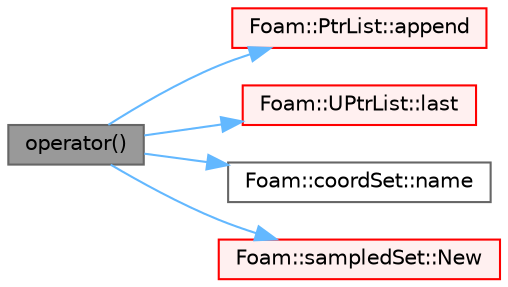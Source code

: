digraph "operator()"
{
 // LATEX_PDF_SIZE
  bgcolor="transparent";
  edge [fontname=Helvetica,fontsize=10,labelfontname=Helvetica,labelfontsize=10];
  node [fontname=Helvetica,fontsize=10,shape=box,height=0.2,width=0.4];
  rankdir="LR";
  Node1 [id="Node000001",label="operator()",height=0.2,width=0.4,color="gray40", fillcolor="grey60", style="filled", fontcolor="black",tooltip=" "];
  Node1 -> Node2 [id="edge1_Node000001_Node000002",color="steelblue1",style="solid",tooltip=" "];
  Node2 [id="Node000002",label="Foam::PtrList::append",height=0.2,width=0.4,color="red", fillcolor="#FFF0F0", style="filled",URL="$classFoam_1_1PtrList.html#a9846c2ecbc3f323d5dc356dedb2c6cbd",tooltip=" "];
  Node1 -> Node6 [id="edge2_Node000001_Node000006",color="steelblue1",style="solid",tooltip=" "];
  Node6 [id="Node000006",label="Foam::UPtrList::last",height=0.2,width=0.4,color="red", fillcolor="#FFF0F0", style="filled",URL="$classFoam_1_1UPtrList.html#aef07c02ea1c27bdb5906043b399e0ff0",tooltip=" "];
  Node1 -> Node8 [id="edge3_Node000001_Node000008",color="steelblue1",style="solid",tooltip=" "];
  Node8 [id="Node000008",label="Foam::coordSet::name",height=0.2,width=0.4,color="grey40", fillcolor="white", style="filled",URL="$classFoam_1_1coordSet.html#a96ca9d9164d69ea066ae5bb92311119f",tooltip=" "];
  Node1 -> Node9 [id="edge4_Node000001_Node000009",color="steelblue1",style="solid",tooltip=" "];
  Node9 [id="Node000009",label="Foam::sampledSet::New",height=0.2,width=0.4,color="red", fillcolor="#FFF0F0", style="filled",URL="$classFoam_1_1sampledSet.html#ada07e0122f74ef1e89c399515744d472",tooltip=" "];
}

